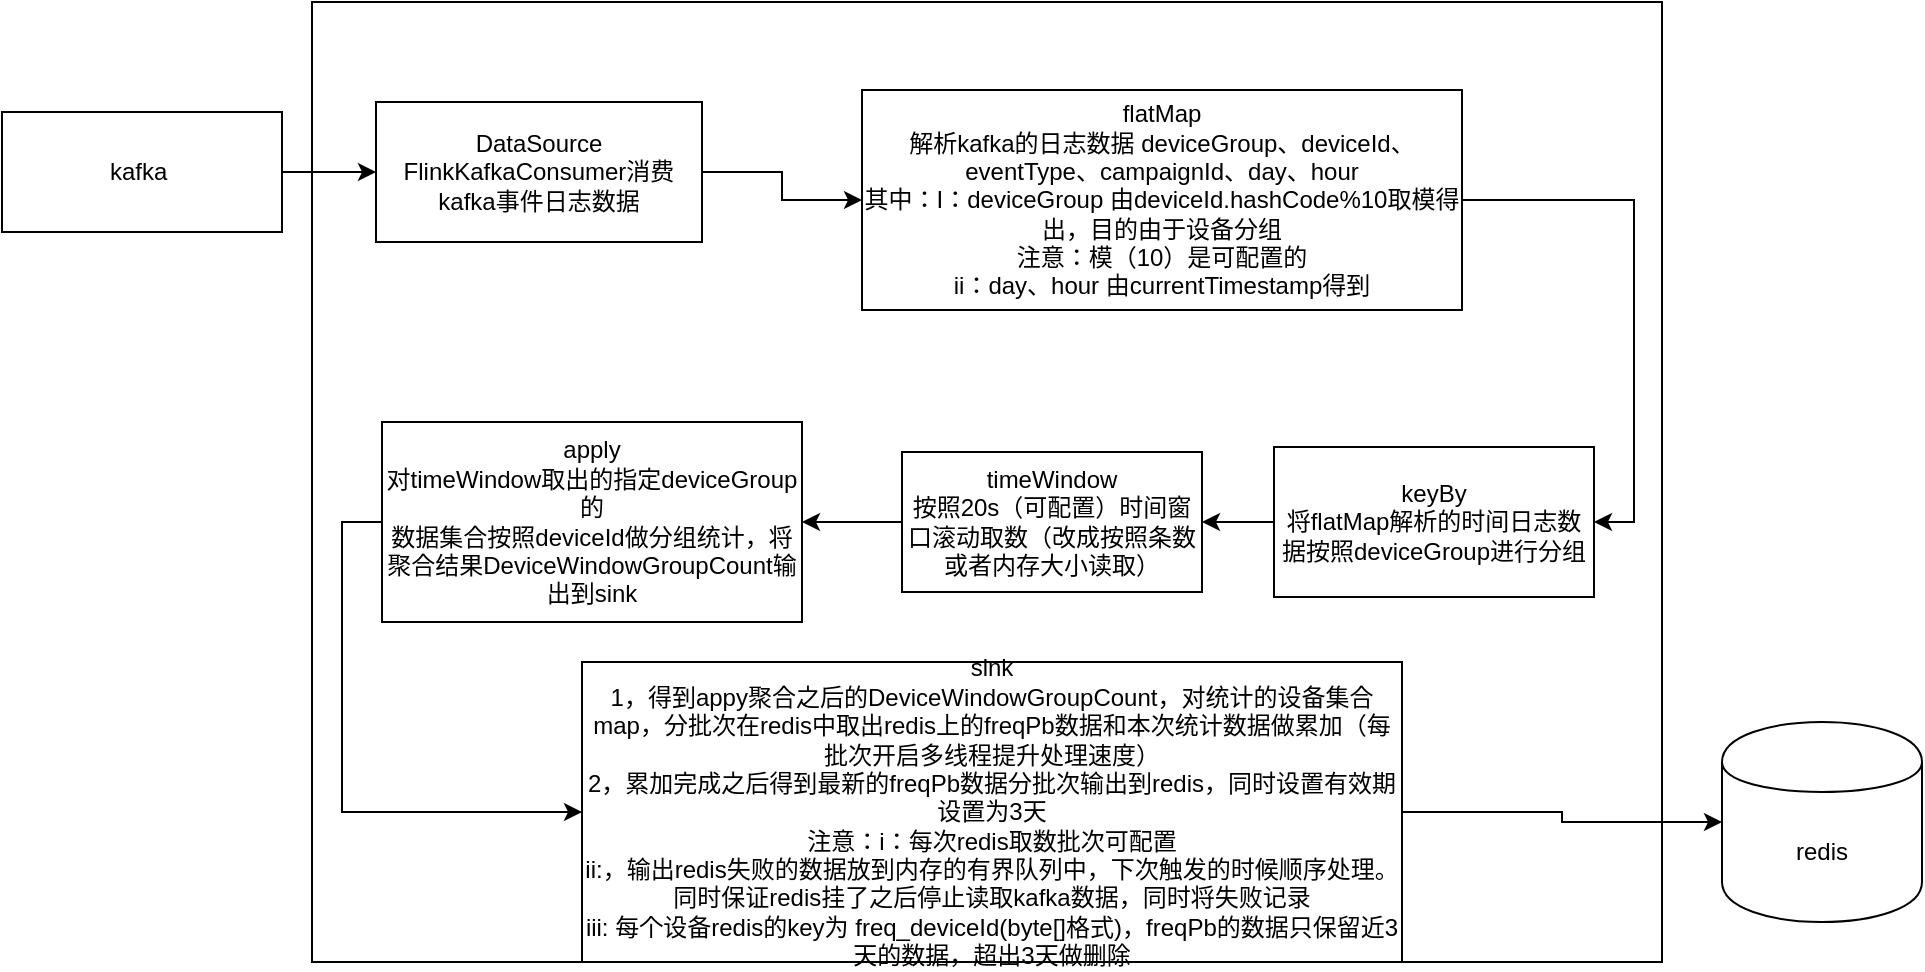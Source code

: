 <mxfile pages="2" version="11.2.8" type="github"><diagram id="tp8GGBlBm5eCPmm8hhna" name="流程图"><mxGraphModel dx="1172" dy="648" grid="1" gridSize="10" guides="1" tooltips="1" connect="1" arrows="1" fold="1" page="1" pageScale="1" pageWidth="827" pageHeight="1169" math="0" shadow="0"><root><mxCell id="0"/><mxCell id="1" parent="0"/><mxCell id="Om96epUa-josNmQ2KaXx-4" value="" style="rounded=0;whiteSpace=wrap;html=1;" vertex="1" parent="1"><mxGeometry x="215" y="100" width="675" height="480" as="geometry"/></mxCell><mxCell id="Om96epUa-josNmQ2KaXx-12" style="edgeStyle=orthogonalEdgeStyle;rounded=0;orthogonalLoop=1;jettySize=auto;html=1;entryX=0;entryY=0.5;entryDx=0;entryDy=0;" edge="1" parent="1" source="Om96epUa-josNmQ2KaXx-1" target="Om96epUa-josNmQ2KaXx-5"><mxGeometry relative="1" as="geometry"/></mxCell><mxCell id="Om96epUa-josNmQ2KaXx-1" value="kafka&amp;nbsp;" style="rounded=0;whiteSpace=wrap;html=1;" vertex="1" parent="1"><mxGeometry x="60" y="155" width="140" height="60" as="geometry"/></mxCell><mxCell id="Om96epUa-josNmQ2KaXx-13" style="edgeStyle=orthogonalEdgeStyle;rounded=0;orthogonalLoop=1;jettySize=auto;html=1;entryX=0;entryY=0.5;entryDx=0;entryDy=0;" edge="1" parent="1" source="Om96epUa-josNmQ2KaXx-5" target="Om96epUa-josNmQ2KaXx-6"><mxGeometry relative="1" as="geometry"/></mxCell><mxCell id="Om96epUa-josNmQ2KaXx-5" value="DataSource&lt;br&gt;FlinkKafkaConsumer消费kafka事件日志数据" style="rounded=0;whiteSpace=wrap;html=1;" vertex="1" parent="1"><mxGeometry x="247" y="150" width="163" height="70" as="geometry"/></mxCell><mxCell id="Om96epUa-josNmQ2KaXx-16" style="edgeStyle=orthogonalEdgeStyle;rounded=0;orthogonalLoop=1;jettySize=auto;html=1;exitX=1;exitY=0.5;exitDx=0;exitDy=0;entryX=1;entryY=0.5;entryDx=0;entryDy=0;" edge="1" parent="1" source="Om96epUa-josNmQ2KaXx-6" target="Om96epUa-josNmQ2KaXx-7"><mxGeometry relative="1" as="geometry"/></mxCell><mxCell id="Om96epUa-josNmQ2KaXx-6" value="flatMap&lt;br&gt;解析kafka的日志数据 deviceGroup、deviceId、eventType、campaignId、day、hour &lt;br&gt;其中：I：deviceGroup 由deviceId.hashCode%10取模得出，目的由于设备分组&lt;br&gt;注意：模（10）是可配置的&lt;br&gt;ii：day、hour 由currentTimestamp得到" style="rounded=0;whiteSpace=wrap;html=1;" vertex="1" parent="1"><mxGeometry x="490" y="144" width="300" height="110" as="geometry"/></mxCell><mxCell id="Om96epUa-josNmQ2KaXx-17" style="edgeStyle=orthogonalEdgeStyle;rounded=0;orthogonalLoop=1;jettySize=auto;html=1;entryX=1;entryY=0.5;entryDx=0;entryDy=0;" edge="1" parent="1" source="Om96epUa-josNmQ2KaXx-7" target="Om96epUa-josNmQ2KaXx-8"><mxGeometry relative="1" as="geometry"/></mxCell><mxCell id="Om96epUa-josNmQ2KaXx-7" value="keyBy&lt;br&gt;将flatMap解析的时间日志数据按照deviceGroup进行分组" style="rounded=0;whiteSpace=wrap;html=1;" vertex="1" parent="1"><mxGeometry x="696" y="322.5" width="160" height="75" as="geometry"/></mxCell><mxCell id="Om96epUa-josNmQ2KaXx-18" style="edgeStyle=orthogonalEdgeStyle;rounded=0;orthogonalLoop=1;jettySize=auto;html=1;" edge="1" parent="1" source="Om96epUa-josNmQ2KaXx-8" target="Om96epUa-josNmQ2KaXx-9"><mxGeometry relative="1" as="geometry"/></mxCell><mxCell id="Om96epUa-josNmQ2KaXx-8" value="timeWindow&lt;br&gt;按照20s（可配置）时间窗口滚动取数（改成按照条数或者内存大小读取）" style="rounded=0;whiteSpace=wrap;html=1;" vertex="1" parent="1"><mxGeometry x="510" y="325" width="150" height="70" as="geometry"/></mxCell><mxCell id="Om96epUa-josNmQ2KaXx-20" style="edgeStyle=orthogonalEdgeStyle;rounded=0;orthogonalLoop=1;jettySize=auto;html=1;entryX=0;entryY=0.5;entryDx=0;entryDy=0;exitX=0;exitY=0.5;exitDx=0;exitDy=0;" edge="1" parent="1" source="Om96epUa-josNmQ2KaXx-9" target="Om96epUa-josNmQ2KaXx-10"><mxGeometry relative="1" as="geometry"/></mxCell><mxCell id="Om96epUa-josNmQ2KaXx-9" value="apply&lt;br&gt;对timeWindow取出的指定deviceGroup的&lt;br&gt;数据集合按照deviceId做分组统计，将聚合结果DeviceWindowGroupCount输出到sink" style="rounded=0;whiteSpace=wrap;html=1;" vertex="1" parent="1"><mxGeometry x="250" y="310" width="210" height="100" as="geometry"/></mxCell><mxCell id="Om96epUa-josNmQ2KaXx-21" style="edgeStyle=orthogonalEdgeStyle;rounded=0;orthogonalLoop=1;jettySize=auto;html=1;" edge="1" parent="1" source="Om96epUa-josNmQ2KaXx-10" target="Om96epUa-josNmQ2KaXx-11"><mxGeometry relative="1" as="geometry"/></mxCell><mxCell id="Om96epUa-josNmQ2KaXx-10" value="sink&lt;br&gt;1，得到appy聚合之后的DeviceWindowGroupCount，对统计的设备集合map，分批次在redis中取出redis上的freqPb数据和本次统计数据做累加（每批次开启多线程提升处理速度）&lt;br&gt;2，累加完成之后得到最新的freqPb数据分批次输出到redis，同时设置有效期设置为3天&lt;br&gt;注意：i：每次redis取数批次可配置&lt;br&gt;ii:，输出redis失败的数据放到内存的有界队列中，下次触发的时候顺序处理。同时保证redis挂了之后停止读取kafka数据，同时将失败记录&lt;br&gt;iii: 每个设备redis的key为 freq_deviceId(byte[]格式)，freqPb的数据只保留近3天的数据，超出3天做删除" style="rounded=0;whiteSpace=wrap;html=1;" vertex="1" parent="1"><mxGeometry x="350" y="430" width="410" height="150" as="geometry"/></mxCell><mxCell id="Om96epUa-josNmQ2KaXx-11" value="redis" style="shape=cylinder;whiteSpace=wrap;html=1;boundedLbl=1;backgroundOutline=1;" vertex="1" parent="1"><mxGeometry x="920" y="460" width="100" height="100" as="geometry"/></mxCell></root></mxGraphModel></diagram><diagram id="Bs-fnQ_iWyVqJIhbYfBn" name="流程图简版"><mxGraphModel dx="1172" dy="648" grid="1" gridSize="10" guides="1" tooltips="1" connect="1" arrows="1" fold="1" page="1" pageScale="1" pageWidth="827" pageHeight="1169" math="0" shadow="0"><root><mxCell id="4XsSJLyu1HwlmcdIaIai-0"/><mxCell id="4XsSJLyu1HwlmcdIaIai-1" parent="4XsSJLyu1HwlmcdIaIai-0"/><mxCell id="yJW0D3nbve6sixl76TTS-19" style="edgeStyle=orthogonalEdgeStyle;rounded=0;orthogonalLoop=1;jettySize=auto;html=1;" edge="1" parent="4XsSJLyu1HwlmcdIaIai-1" source="yJW0D3nbve6sixl76TTS-4" target="yJW0D3nbve6sixl76TTS-6"><mxGeometry relative="1" as="geometry"/></mxCell><mxCell id="yJW0D3nbve6sixl76TTS-4" value="DataSource&lt;br&gt;FlinkKafkaConsumer消费kafka事件日志数据" style="rounded=0;whiteSpace=wrap;html=1;" vertex="1" parent="4XsSJLyu1HwlmcdIaIai-1"><mxGeometry x="223.5" y="120" width="163" height="70" as="geometry"/></mxCell><mxCell id="yJW0D3nbve6sixl76TTS-20" style="edgeStyle=orthogonalEdgeStyle;rounded=0;orthogonalLoop=1;jettySize=auto;html=1;entryX=0.5;entryY=0;entryDx=0;entryDy=0;" edge="1" parent="4XsSJLyu1HwlmcdIaIai-1" source="yJW0D3nbve6sixl76TTS-6" target="yJW0D3nbve6sixl76TTS-8"><mxGeometry relative="1" as="geometry"/></mxCell><mxCell id="yJW0D3nbve6sixl76TTS-6" value="flatMap&lt;br&gt;解析kafka的日志数据 deviceGroup、deviceId、eventType、campaignId、day、hour " style="rounded=0;whiteSpace=wrap;html=1;" vertex="1" parent="4XsSJLyu1HwlmcdIaIai-1"><mxGeometry x="185" y="220" width="240" height="70" as="geometry"/></mxCell><mxCell id="yJW0D3nbve6sixl76TTS-26" value="" style="edgeStyle=orthogonalEdgeStyle;rounded=0;orthogonalLoop=1;jettySize=auto;html=1;" edge="1" parent="4XsSJLyu1HwlmcdIaIai-1" source="yJW0D3nbve6sixl76TTS-8" target="yJW0D3nbve6sixl76TTS-21"><mxGeometry relative="1" as="geometry"/></mxCell><mxCell id="yJW0D3nbve6sixl76TTS-8" value="keyBy&lt;br&gt;将flatMap解析的日志数据按照deviceGroup进行分组" style="rounded=0;whiteSpace=wrap;html=1;" vertex="1" parent="4XsSJLyu1HwlmcdIaIai-1"><mxGeometry x="208" y="320" width="194" height="60" as="geometry"/></mxCell><mxCell id="yJW0D3nbve6sixl76TTS-28" style="edgeStyle=orthogonalEdgeStyle;rounded=0;orthogonalLoop=1;jettySize=auto;html=1;entryX=0.5;entryY=0;entryDx=0;entryDy=0;" edge="1" parent="4XsSJLyu1HwlmcdIaIai-1" source="yJW0D3nbve6sixl76TTS-12" target="yJW0D3nbve6sixl76TTS-14"><mxGeometry relative="1" as="geometry"/></mxCell><mxCell id="yJW0D3nbve6sixl76TTS-12" value="process&lt;br&gt;对Window取出的指定deviceGroup的&lt;br&gt;数据集合按照deviceId做分组统计，将聚合结果DeviceWindowGroupCount输出到sink" style="rounded=0;whiteSpace=wrap;html=1;" vertex="1" parent="4XsSJLyu1HwlmcdIaIai-1"><mxGeometry x="192" y="543" width="237" height="74" as="geometry"/></mxCell><mxCell id="yJW0D3nbve6sixl76TTS-29" style="edgeStyle=orthogonalEdgeStyle;rounded=0;orthogonalLoop=1;jettySize=auto;html=1;entryX=0.5;entryY=0;entryDx=0;entryDy=0;" edge="1" parent="4XsSJLyu1HwlmcdIaIai-1" source="yJW0D3nbve6sixl76TTS-14" target="yJW0D3nbve6sixl76TTS-15"><mxGeometry relative="1" as="geometry"/></mxCell><mxCell id="yJW0D3nbve6sixl76TTS-14" value="sink&lt;br&gt;聚合之后的DeviceWindowGroupCount，分批次在redis中读取出redis上的freqPb数据和本次统计数据做累加（每批次开启多线程提升处理速度）,&lt;br&gt;得到最新的freqPb数据输出到redis，同时设置有效期设置为3天" style="rounded=0;whiteSpace=wrap;html=1;" vertex="1" parent="4XsSJLyu1HwlmcdIaIai-1"><mxGeometry x="151" y="670" width="319" height="80" as="geometry"/></mxCell><mxCell id="yJW0D3nbve6sixl76TTS-15" value="redis&lt;br&gt;freq_deviceid:freqpb" style="shape=cylinder;whiteSpace=wrap;html=1;boundedLbl=1;backgroundOutline=1;" vertex="1" parent="4XsSJLyu1HwlmcdIaIai-1"><mxGeometry x="235.5" y="800" width="150" height="100" as="geometry"/></mxCell><mxCell id="yJW0D3nbve6sixl76TTS-18" style="edgeStyle=orthogonalEdgeStyle;rounded=0;orthogonalLoop=1;jettySize=auto;html=1;" edge="1" parent="4XsSJLyu1HwlmcdIaIai-1" source="yJW0D3nbve6sixl76TTS-17" target="yJW0D3nbve6sixl76TTS-4"><mxGeometry relative="1" as="geometry"/></mxCell><mxCell id="yJW0D3nbve6sixl76TTS-17" value="&lt;span style=&quot;white-space: normal&quot;&gt;kafka&amp;nbsp;&lt;br&gt;事件日志数据&lt;br&gt;&lt;/span&gt;" style="ellipse;whiteSpace=wrap;html=1;" vertex="1" parent="4XsSJLyu1HwlmcdIaIai-1"><mxGeometry x="240" y="30" width="130" height="60" as="geometry"/></mxCell><mxCell id="yJW0D3nbve6sixl76TTS-27" style="edgeStyle=orthogonalEdgeStyle;rounded=0;orthogonalLoop=1;jettySize=auto;html=1;entryX=0.471;entryY=0.013;entryDx=0;entryDy=0;entryPerimeter=0;" edge="1" parent="4XsSJLyu1HwlmcdIaIai-1" source="yJW0D3nbve6sixl76TTS-21" target="yJW0D3nbve6sixl76TTS-12"><mxGeometry relative="1" as="geometry"/></mxCell><mxCell id="yJW0D3nbve6sixl76TTS-21" value="window&lt;br&gt;自定义触发器实现带超时时间的 CountWindow&lt;br&gt;到时间（例：10s）就触发，并且到时间之前如果已经积累了足够数量（例：1000条）的数据&amp;nbsp;" style="rounded=0;whiteSpace=wrap;html=1;" vertex="1" parent="4XsSJLyu1HwlmcdIaIai-1"><mxGeometry x="175" y="421.5" width="260" height="80" as="geometry"/></mxCell></root></mxGraphModel></diagram></mxfile>